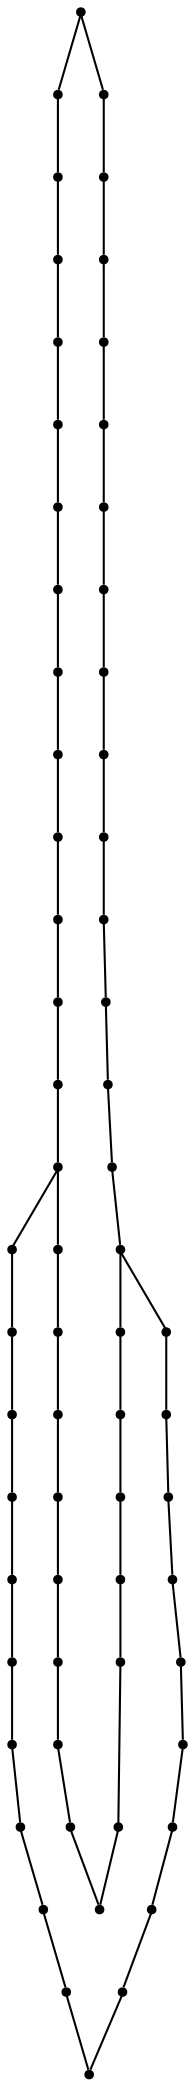 graph {
  node [shape=point,comment="{\"directed\":false,\"doi\":\"10.1007/11618058_3\",\"figure\":\"2 (4)\"}"]

  v0 [pos="855.6091478924418,2217.6719998090703"]
  v1 [pos="854.6412745276162,2235.6834744184453"]
  v2 [pos="854.8381813226744,2199.8804424970585"]
  v3 [pos="851.9449423146802,2253.542869763497"]
  v4 [pos="852.3429210574128,2182.678192334298"]
  v5 [pos="847.558718659157,2270.883593437"]
  v6 [pos="848.1619345021802,2166.4126410851118"]
  v7 [pos="841.5471634265988,2287.342804150704"]
  v8 [pos="842.3577466388081,2151.422088818673"]
  v9 [pos="835.020941587936,2138.011647737944"]
  v10 [pos="833.9936750545058,2302.5834734011924"]
  v11 [pos="826.2588912609012,2126.4533057579633"]
  v12 [pos="825.0117936954942,2316.283577160958"]
  v13 [pos="816.2070267078487,2116.9835105309126"]
  v14 [pos="814.7307026707849,2328.1574899722373"]
  v15 [pos="805.01640625,2109.790771680001"]
  v16 [pos="803.3025572311045,2337.958496289376"]
  v17 [pos="804.6152956940407,2242.7210186689335"]
  v18 [pos="804.4954760174419,2261.078359163725"]
  v19 [pos="803.3827761627907,2278.68757394644"]
  v20 [pos="803.742203397529,2223.9960049360234"]
  v21 [pos="801.2917582667151,2295.1918616661665"]
  v22 [pos="801.8950059047966,2205.2835161258017"]
  v23 [pos="792.8485169876453,2105.0200477013227"]
  v24 [pos="790.8960778524709,2345.479330894275"]
  v25 [pos="798.2526594295059,2310.25438455435"]
  v26 [pos="799.099679778343,2186.975130912586"]
  v27 [pos="795.4031545239825,2169.4490765302617"]
  v28 [pos="794.3102470930232,2323.5668514936406"]
  v29 [pos="790.8637740734011,2153.0678127973515"]
  v30 [pos="789.5187477289244,2334.866843101306"]
  v31 [pos="779.89091796875,2102.765815930489"]
  v32 [pos="785.549230105378,2138.178222851876"]
  v33 [pos="777.6904773800871,2350.5626375247275"]
  v34 [pos="783.9510515079941,2343.9241423973676"]
  v35 [pos="779.5439702943314,2125.0887249677617"]
  v36 [pos="766.330039516715,2103.0678127973515"]
  v37 [pos="757.6273823582849,2359.733519431873"]
  v38 [pos="745.7668559229651,2094.909637646798"]
  v39 [pos="737.2590070857558,2366.1720290550825"]
  v40 [pos="725.1129928234011,2089.4709601769086"]
  v41 [pos="716.8916810501454,2369.7491342593466"]
  v42 [pos="704.6758766351744,2086.8636781741416"]
  v43 [pos="696.8296034702034,2370.394962506417"]
  v44 [pos="684.7607081213663,2087.1511156131064"]
  v45 [pos="677.3676576126454,2368.1001677879926"]
  v46 [pos="665.666519803779,2090.32939421825"]
  v47 [pos="658.8006472565406,2362.915771680001"]
  v48 [pos="647.6756676962209,2096.3376695681845"]
  v49 [pos="641.4026458030523,2354.9543077517783"]
  v50 [pos="631.057996457122,2105.0542528201377"]
  v51 [pos="625.4371706940407,2344.3804119794804"]
  v52 [pos="616.0573105922965,2116.304303682768"]
  v53 [pos="611.1418105014535,2331.420995272123"]
  v54 [pos="602.8986078306687,2129.85944894644"]
  v55 [pos="598.7322152071221,2316.3386359581586"]
  v56 [pos="591.7725631359012,2145.4459840823447"]
  v57 [pos="588.3938294876453,2299.4511618981"]
  v58 [pos="582.8459097928778,2162.7418214846884"]
  v59 [pos="580.2871071039244,2281.1074907351767"]
  v60 [pos="576.2498978015988,2181.395945426746"]
  v61 [pos="574.5308343931686,2261.6866762210166"]
  v62 [pos="572.0782748909883,2201.026186820789"]
  v63 [pos="571.2145780341571,2241.587735689604"]
  v64 [pos="570.3935978379361,2221.229332165841"]

  v64 -- v62 [id="-3",pos="570.3935978379361,2221.229332165841 572.0782748909883,2201.026186820789 572.0782748909883,2201.026186820789 572.0782748909883,2201.026186820789"]
  v63 -- v64 [id="-4",pos="571.2145780341571,2241.587735689604 570.3935978379361,2221.229332165841 570.3935978379361,2221.229332165841 570.3935978379361,2221.229332165841"]
  v63 -- v61 [id="-10",pos="571.2145780341571,2241.587735689604 574.5308343931686,2261.6866762210166 574.5308343931686,2261.6866762210166 574.5308343931686,2261.6866762210166"]
  v62 -- v60 [id="-11",pos="572.0782748909883,2201.026186820789 576.2498978015988,2181.395945426746 576.2498978015988,2181.395945426746 576.2498978015988,2181.395945426746"]
  v61 -- v59 [id="-17",pos="574.5308343931686,2261.6866762210166 580.2871071039244,2281.1074907351767 580.2871071039244,2281.1074907351767 580.2871071039244,2281.1074907351767"]
  v60 -- v58 [id="-20",pos="576.2498978015988,2181.395945426746 582.8459097928778,2162.7418214846884 582.8459097928778,2162.7418214846884 582.8459097928778,2162.7418214846884"]
  v59 -- v57 [id="-25",pos="580.2871071039244,2281.1074907351767 588.3938294876453,2299.4511618981 588.3938294876453,2299.4511618981 588.3938294876453,2299.4511618981"]
  v58 -- v56 [id="-28",pos="582.8459097928778,2162.7418214846884 591.7725631359012,2145.4459840823447 591.7725631359012,2145.4459840823447 591.7725631359012,2145.4459840823447"]
  v57 -- v55 [id="-33",pos="588.3938294876453,2299.4511618981 598.7322152071221,2316.3386359581586 598.7322152071221,2316.3386359581586 598.7322152071221,2316.3386359581586"]
  v56 -- v54 [id="-36",pos="591.7725631359012,2145.4459840823447 602.8986078306687,2129.85944894644 602.8986078306687,2129.85944894644 602.8986078306687,2129.85944894644"]
  v55 -- v53 [id="-41",pos="598.7322152071221,2316.3386359581586 611.1418105014535,2331.420995272123 611.1418105014535,2331.420995272123 611.1418105014535,2331.420995272123"]
  v54 -- v52 [id="-44",pos="602.8986078306687,2129.85944894644 616.0573105922965,2116.304303682768 616.0573105922965,2116.304303682768 616.0573105922965,2116.304303682768"]
  v53 -- v51 [id="-49",pos="611.1418105014535,2331.420995272123 625.4371706940407,2344.3804119794804 625.4371706940407,2344.3804119794804 625.4371706940407,2344.3804119794804"]
  v52 -- v50 [id="-52",pos="616.0573105922965,2116.304303682768 631.057996457122,2105.0542528201377 631.057996457122,2105.0542528201377 631.057996457122,2105.0542528201377"]
  v51 -- v49 [id="-57",pos="625.4371706940407,2344.3804119794804 641.4026458030523,2354.9543077517783 641.4026458030523,2354.9543077517783 641.4026458030523,2354.9543077517783"]
  v50 -- v48 [id="-60",pos="631.057996457122,2105.0542528201377 647.6756676962209,2096.3376695681845 647.6756676962209,2096.3376695681845 647.6756676962209,2096.3376695681845"]
  v49 -- v47 [id="-65",pos="641.4026458030523,2354.9543077517783 658.8006472565406,2362.915771680001 658.8006472565406,2362.915771680001 658.8006472565406,2362.915771680001"]
  v48 -- v46 [id="-68",pos="647.6756676962209,2096.3376695681845 665.666519803779,2090.32939421825 665.666519803779,2090.32939421825 665.666519803779,2090.32939421825"]
  v47 -- v45 [id="-73",pos="658.8006472565406,2362.915771680001 677.3676576126454,2368.1001677879926 677.3676576126454,2368.1001677879926 677.3676576126454,2368.1001677879926"]
  v46 -- v44 [id="-76",pos="665.666519803779,2090.32939421825 684.7607081213663,2087.1511156131064 684.7607081213663,2087.1511156131064 684.7607081213663,2087.1511156131064"]
  v45 -- v43 [id="-81",pos="677.3676576126454,2368.1001677879926 696.8296034702034,2370.394962506417 696.8296034702034,2370.394962506417 696.8296034702034,2370.394962506417"]
  v44 -- v42 [id="-84",pos="684.7607081213663,2087.1511156131064 704.6758766351744,2086.8636781741416 704.6758766351744,2086.8636781741416 704.6758766351744,2086.8636781741416"]
  v43 -- v41 [id="-88",pos="696.8296034702034,2370.394962506417 716.8916810501454,2369.7491342593466 716.8916810501454,2369.7491342593466 716.8916810501454,2369.7491342593466"]
  v42 -- v40 [id="-93",pos="704.6758766351744,2086.8636781741416 725.1129928234011,2089.4709601769086 725.1129928234011,2089.4709601769086 725.1129928234011,2089.4709601769086"]
  v41 -- v39 [id="-96",pos="716.8916810501454,2369.7491342593466 737.2590070857558,2366.1720290550825 737.2590070857558,2366.1720290550825 737.2590070857558,2366.1720290550825"]
  v40 -- v38 [id="-101",pos="725.1129928234011,2089.4709601769086 745.7668559229651,2094.909637646798 745.7668559229651,2094.909637646798 745.7668559229651,2094.909637646798"]
  v39 -- v37 [id="-104",pos="737.2590070857558,2366.1720290550825 757.6273823582849,2359.733519431873 757.6273823582849,2359.733519431873 757.6273823582849,2359.733519431873"]
  v38 -- v36 [id="-109",pos="745.7668559229651,2094.909637646798 766.330039516715,2103.0678127973515 766.330039516715,2103.0678127973515 766.330039516715,2103.0678127973515"]
  v37 -- v33 [id="-112",pos="757.6273823582849,2359.733519431873 777.6904773800871,2350.5626375247275 777.6904773800871,2350.5626375247275 777.6904773800871,2350.5626375247275"]
  v36 -- v35 [id="-117",pos="766.330039516715,2103.0678127973515 779.5439702943314,2125.0887249677617 779.5439702943314,2125.0887249677617 779.5439702943314,2125.0887249677617"]
  v36 -- v31 [id="-118",pos="766.330039516715,2103.0678127973515 779.89091796875,2102.765815930489 779.89091796875,2102.765815930489 779.89091796875,2102.765815930489"]
  v33 -- v34 [id="-125",pos="777.6904773800871,2350.5626375247275 783.9510515079941,2343.9241423973676 783.9510515079941,2343.9241423973676 783.9510515079941,2343.9241423973676"]
  v33 -- v24 [id="-128",pos="777.6904773800871,2350.5626375247275 790.8960778524709,2345.479330894275 790.8960778524709,2345.479330894275 790.8960778524709,2345.479330894275"]
  v35 -- v32 [id="-131",pos="779.5439702943314,2125.0887249677617 785.549230105378,2138.178222851876 785.549230105378,2138.178222851876 785.549230105378,2138.178222851876"]
  v31 -- v23 [id="-133",pos="779.89091796875,2102.765815930489 792.8485169876453,2105.0200477013227 792.8485169876453,2105.0200477013227 792.8485169876453,2105.0200477013227"]
  v34 -- v30 [id="-137",pos="783.9510515079941,2343.9241423973676 789.5187477289244,2334.866843101306 789.5187477289244,2334.866843101306 789.5187477289244,2334.866843101306"]
  v32 -- v29 [id="-141",pos="785.549230105378,2138.178222851876 790.8637740734011,2153.0678127973515 790.8637740734011,2153.0678127973515 790.8637740734011,2153.0678127973515"]
  v30 -- v28 [id="-147",pos="789.5187477289244,2334.866843101306 794.3102470930232,2323.5668514936406 794.3102470930232,2323.5668514936406 794.3102470930232,2323.5668514936406"]
  v29 -- v27 [id="-153",pos="790.8637740734011,2153.0678127973515 795.4031545239825,2169.4490765302617 795.4031545239825,2169.4490765302617 795.4031545239825,2169.4490765302617"]
  v24 -- v16 [id="-154",pos="790.8960778524709,2345.479330894275 803.3025572311045,2337.958496289376 803.3025572311045,2337.958496289376 803.3025572311045,2337.958496289376"]
  v28 -- v25 [id="-158",pos="794.3102470930232,2323.5668514936406 798.2526594295059,2310.25438455435 798.2526594295059,2310.25438455435 798.2526594295059,2310.25438455435"]
  v23 -- v15 [id="-161",pos="792.8485169876453,2105.0200477013227 805.01640625,2109.790771680001 805.01640625,2109.790771680001 805.01640625,2109.790771680001"]
  v27 -- v26 [id="-165",pos="795.4031545239825,2169.4490765302617 799.099679778343,2186.975130912586 799.099679778343,2186.975130912586 799.099679778343,2186.975130912586"]
  v25 -- v21 [id="-168",pos="798.2526594295059,2310.25438455435 801.2917582667151,2295.1918616661665 801.2917582667151,2295.1918616661665 801.2917582667151,2295.1918616661665"]
  v26 -- v22 [id="-173",pos="799.099679778343,2186.975130912586 801.8950059047966,2205.2835161258017 801.8950059047966,2205.2835161258017 801.8950059047966,2205.2835161258017"]
  v21 -- v19 [id="-175",pos="801.2917582667151,2295.1918616661665 803.3827761627907,2278.68757394644 803.3827761627907,2278.68757394644 803.3827761627907,2278.68757394644"]
  v22 -- v20 [id="-183",pos="801.8950059047966,2205.2835161258017 803.742203397529,2223.9960049360234 803.742203397529,2223.9960049360234 803.742203397529,2223.9960049360234"]
  v19 -- v18 [id="-186",pos="803.3827761627907,2278.68757394644 804.4954760174419,2261.078359163725 804.4954760174419,2261.078359163725 804.4954760174419,2261.078359163725"]
  v18 -- v17 [id="-194",pos="804.4954760174419,2261.078359163725 804.6152956940407,2242.7210186689335 804.6152956940407,2242.7210186689335 804.6152956940407,2242.7210186689335"]
  v17 -- v20 [id="-195",pos="804.6152956940407,2242.7210186689335 803.742203397529,2223.9960049360234 803.742203397529,2223.9960049360234 803.742203397529,2223.9960049360234"]
  v16 -- v14 [id="-198",pos="803.3025572311045,2337.958496289376 814.7307026707849,2328.1574899722373 814.7307026707849,2328.1574899722373 814.7307026707849,2328.1574899722373"]
  v15 -- v13 [id="-205",pos="805.01640625,2109.790771680001 816.2070267078487,2116.9835105309126 816.2070267078487,2116.9835105309126 816.2070267078487,2116.9835105309126"]
  v14 -- v12 [id="-210",pos="814.7307026707849,2328.1574899722373 825.0117936954942,2316.283577160958 825.0117936954942,2316.283577160958 825.0117936954942,2316.283577160958"]
  v13 -- v11 [id="-213",pos="816.2070267078487,2116.9835105309126 826.2588912609012,2126.4533057579633 826.2588912609012,2126.4533057579633 826.2588912609012,2126.4533057579633"]
  v12 -- v10 [id="-218",pos="825.0117936954942,2316.283577160958 833.9936750545058,2302.5834734011924 833.9936750545058,2302.5834734011924 833.9936750545058,2302.5834734011924"]
  v11 -- v9 [id="-221",pos="826.2588912609012,2126.4533057579633 835.020941587936,2138.011647737944 835.020941587936,2138.011647737944 835.020941587936,2138.011647737944"]
  v10 -- v7 [id="-226",pos="833.9936750545058,2302.5834734011924 841.5471634265988,2287.342804150704 841.5471634265988,2287.342804150704 841.5471634265988,2287.342804150704"]
  v9 -- v8 [id="-229",pos="835.020941587936,2138.011647737944 842.3577466388081,2151.422088818673 842.3577466388081,2151.422088818673 842.3577466388081,2151.422088818673"]
  v7 -- v5 [id="-234",pos="841.5471634265988,2287.342804150704 847.558718659157,2270.883593437 847.558718659157,2270.883593437 847.558718659157,2270.883593437"]
  v8 -- v6 [id="-237",pos="842.3577466388081,2151.422088818673 848.1619345021802,2166.4126410851118 848.1619345021802,2166.4126410851118 848.1619345021802,2166.4126410851118"]
  v5 -- v3 [id="-241",pos="847.558718659157,2270.883593437 851.9449423146802,2253.542869763497 851.9449423146802,2253.542869763497 851.9449423146802,2253.542869763497"]
  v6 -- v4 [id="-245",pos="848.1619345021802,2166.4126410851118 852.3429210574128,2182.678192334298 852.3429210574128,2182.678192334298 852.3429210574128,2182.678192334298"]
  v3 -- v1 [id="-249",pos="851.9449423146802,2253.542869763497 854.6412745276162,2235.6834744184453 854.6412745276162,2235.6834744184453 854.6412745276162,2235.6834744184453"]
  v4 -- v2 [id="-253",pos="852.3429210574128,2182.678192334298 854.8381813226744,2199.8804424970585 854.8381813226744,2199.8804424970585 854.8381813226744,2199.8804424970585"]
  v1 -- v0 [id="-256",pos="854.6412745276162,2235.6834744184453 855.6091478924418,2217.6719998090703 855.6091478924418,2217.6719998090703 855.6091478924418,2217.6719998090703"]
  v0 -- v2 [id="-262",pos="855.6091478924418,2217.6719998090703 854.8381813226744,2199.8804424970585 854.8381813226744,2199.8804424970585 854.8381813226744,2199.8804424970585"]
}